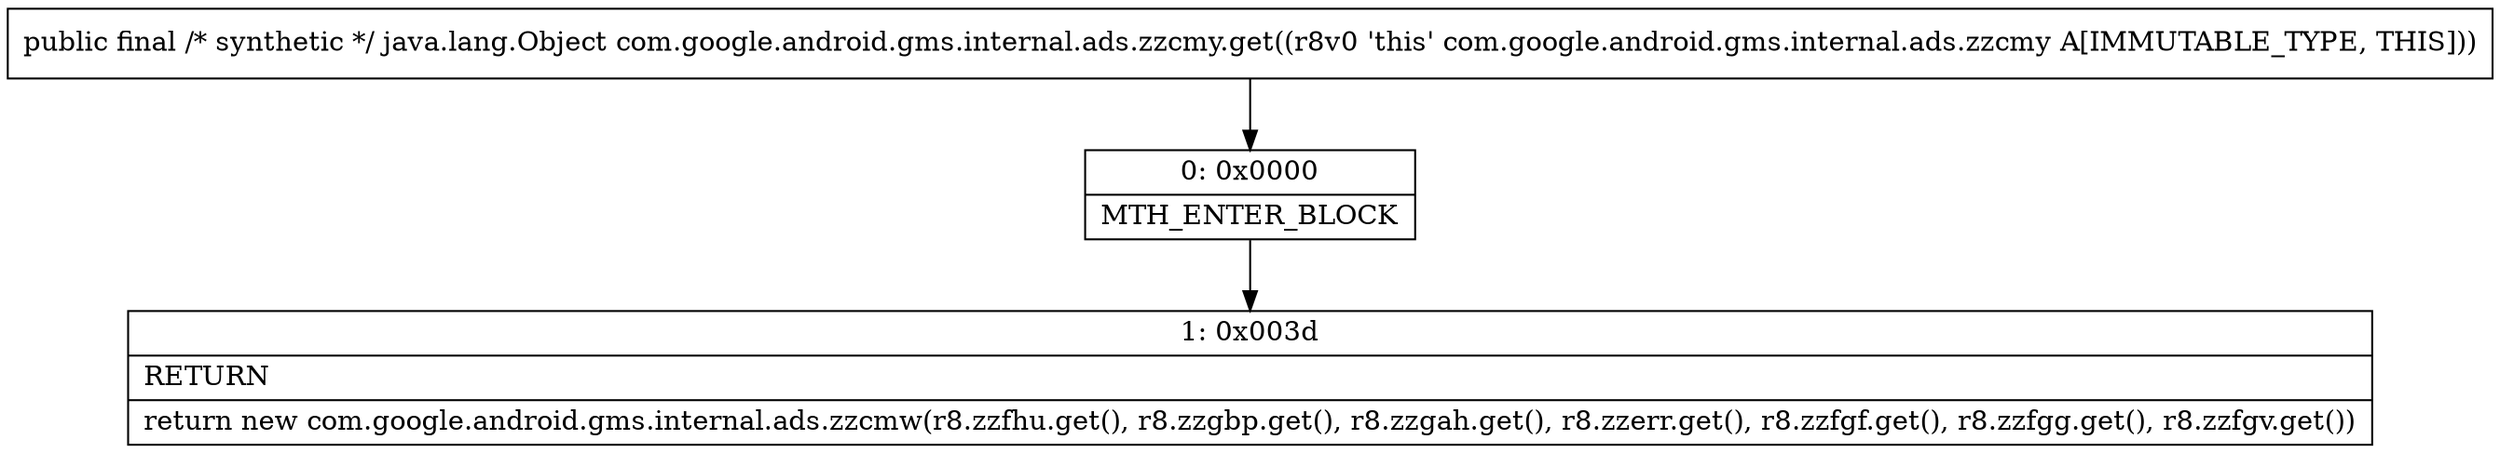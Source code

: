 digraph "CFG forcom.google.android.gms.internal.ads.zzcmy.get()Ljava\/lang\/Object;" {
Node_0 [shape=record,label="{0\:\ 0x0000|MTH_ENTER_BLOCK\l}"];
Node_1 [shape=record,label="{1\:\ 0x003d|RETURN\l|return new com.google.android.gms.internal.ads.zzcmw(r8.zzfhu.get(), r8.zzgbp.get(), r8.zzgah.get(), r8.zzerr.get(), r8.zzfgf.get(), r8.zzfgg.get(), r8.zzfgv.get())\l}"];
MethodNode[shape=record,label="{public final \/* synthetic *\/ java.lang.Object com.google.android.gms.internal.ads.zzcmy.get((r8v0 'this' com.google.android.gms.internal.ads.zzcmy A[IMMUTABLE_TYPE, THIS])) }"];
MethodNode -> Node_0;
Node_0 -> Node_1;
}

